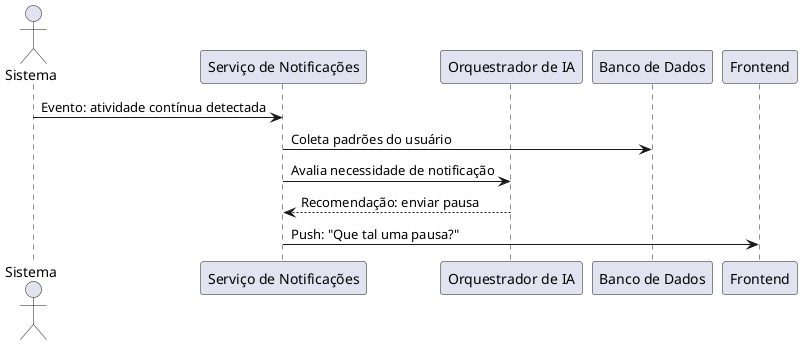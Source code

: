 @startuml
actor Sistema
participant "Serviço de Notificações" as Notificacoes
participant "Orquestrador de IA" as OrqIA
participant "Banco de Dados" as DB
participant "Frontend" as FE

Sistema -> Notificacoes : Evento: atividade contínua detectada
Notificacoes -> DB : Coleta padrões do usuário
Notificacoes -> OrqIA : Avalia necessidade de notificação
OrqIA --> Notificacoes : Recomendação: enviar pausa
Notificacoes -> FE : Push: "Que tal uma pausa?"
@enduml
